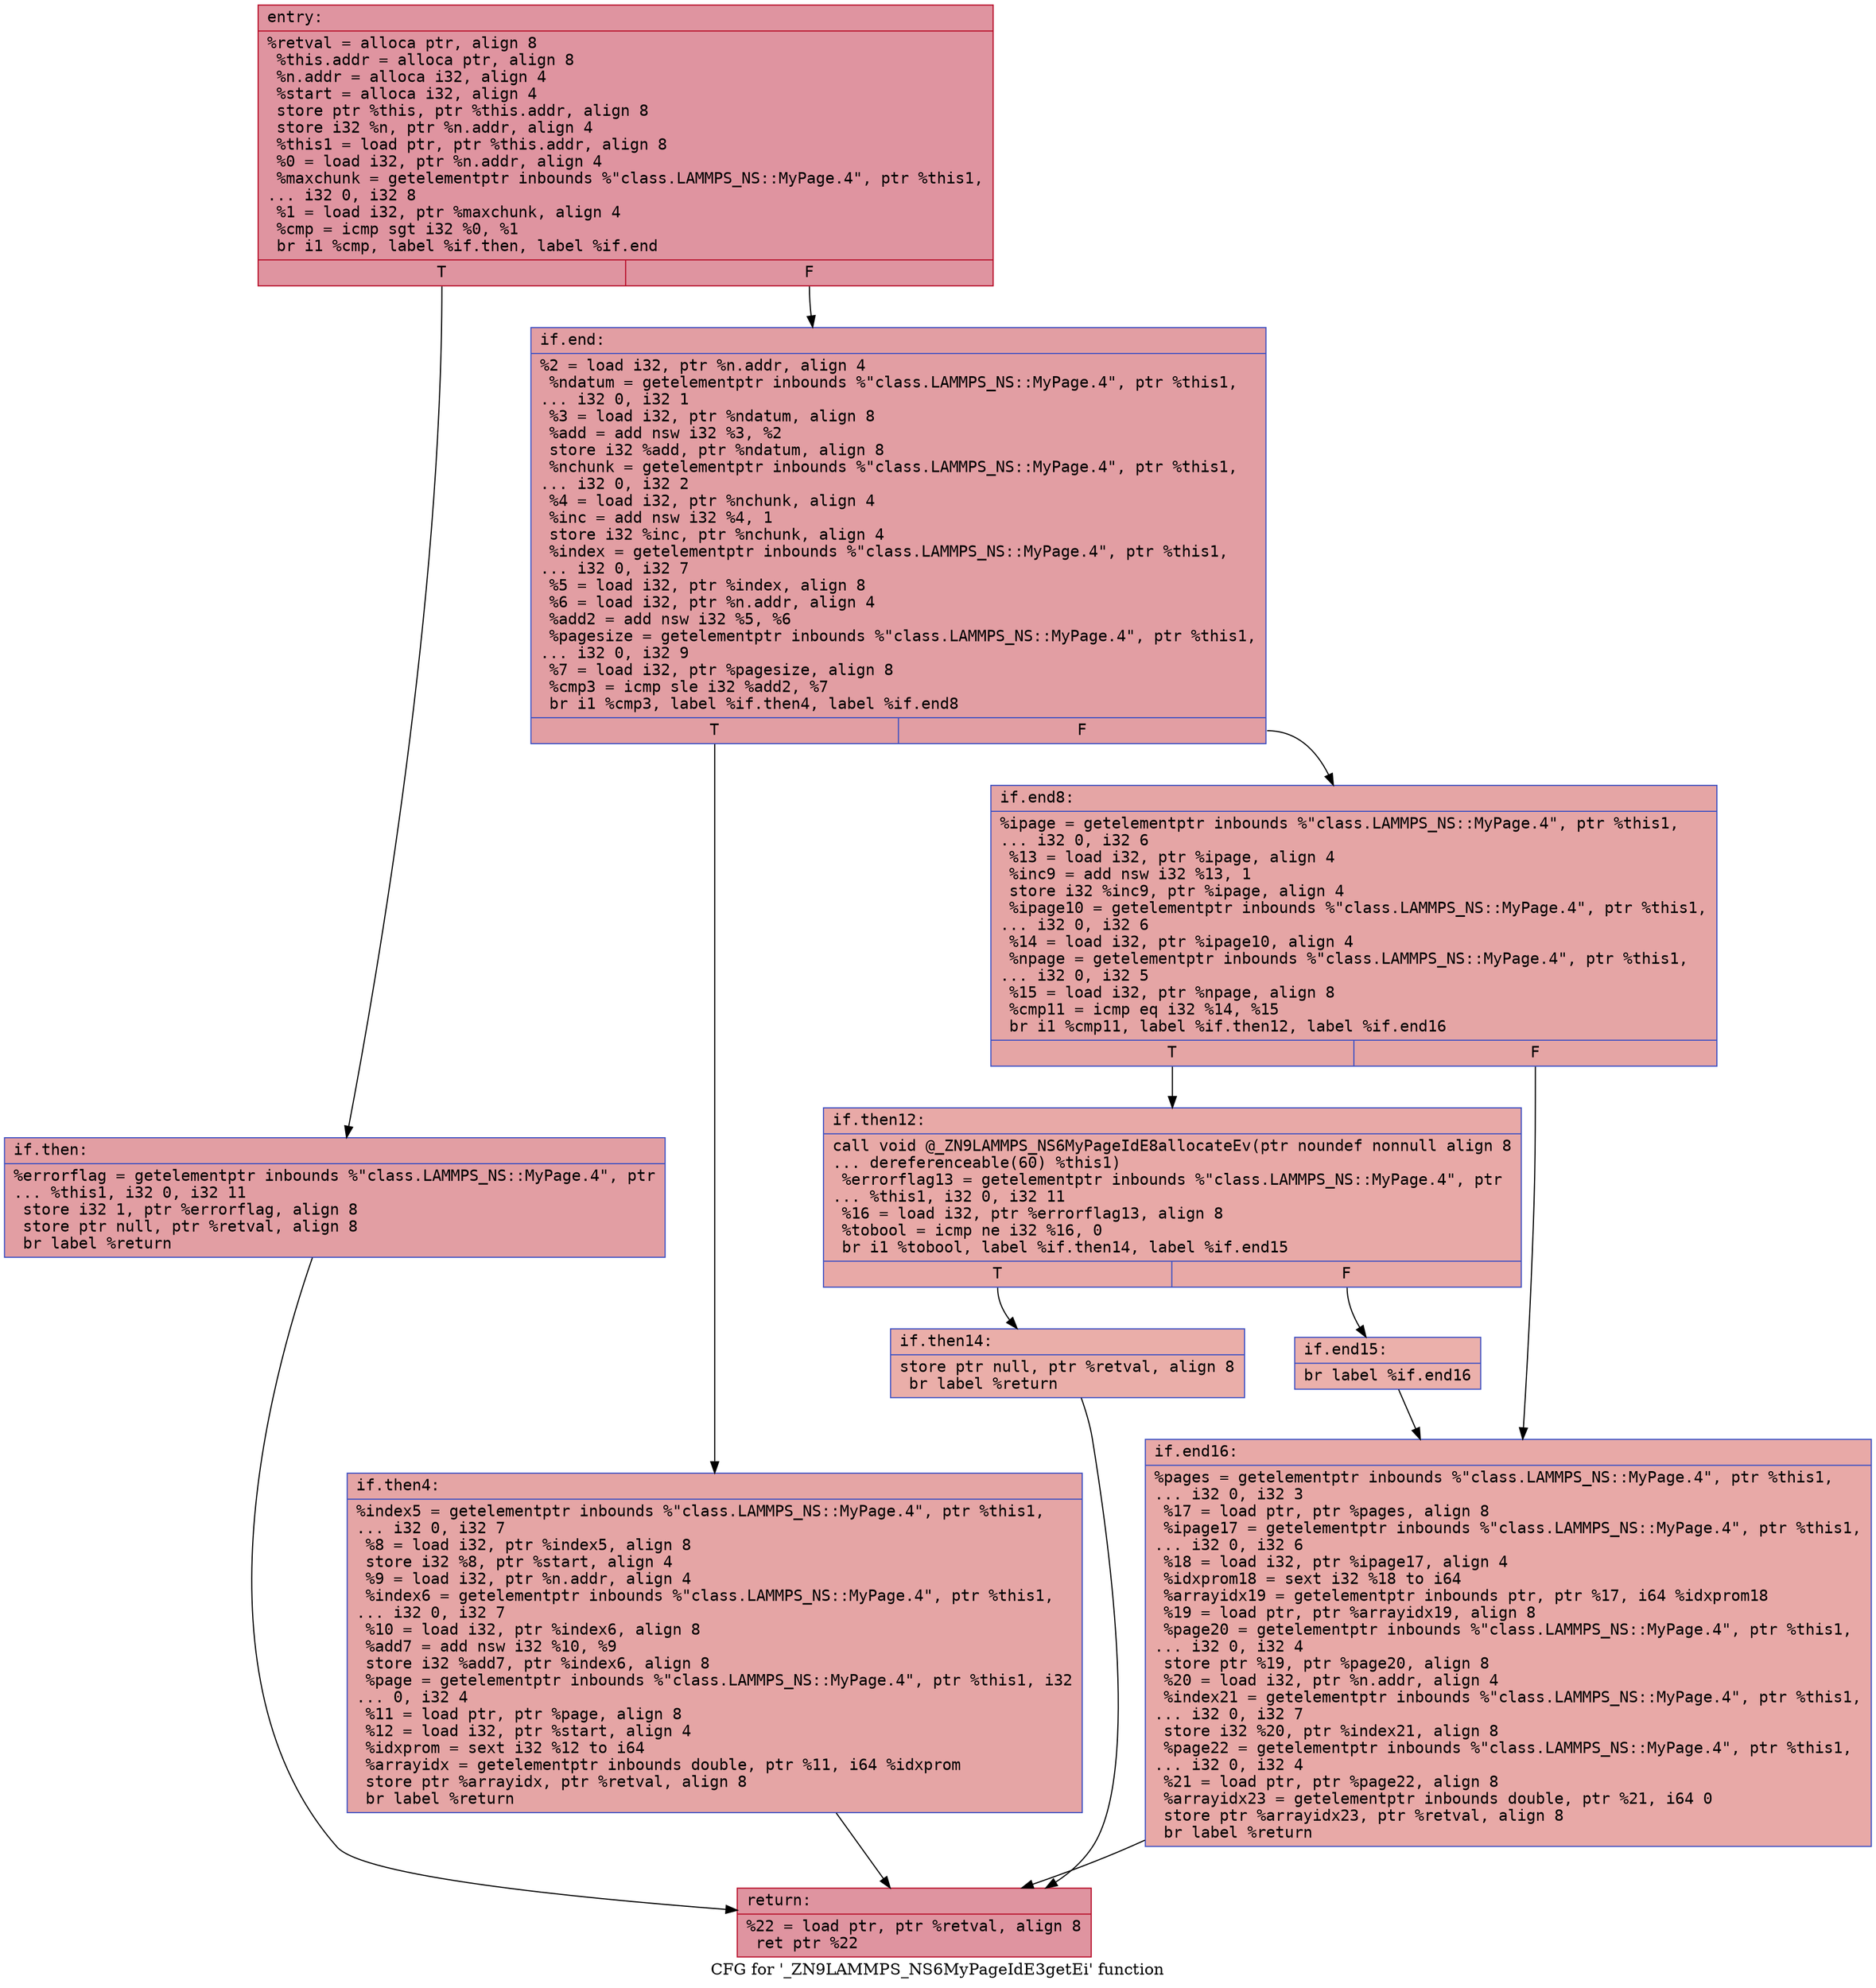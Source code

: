 digraph "CFG for '_ZN9LAMMPS_NS6MyPageIdE3getEi' function" {
	label="CFG for '_ZN9LAMMPS_NS6MyPageIdE3getEi' function";

	Node0x556aef9e76b0 [shape=record,color="#b70d28ff", style=filled, fillcolor="#b70d2870" fontname="Courier",label="{entry:\l|  %retval = alloca ptr, align 8\l  %this.addr = alloca ptr, align 8\l  %n.addr = alloca i32, align 4\l  %start = alloca i32, align 4\l  store ptr %this, ptr %this.addr, align 8\l  store i32 %n, ptr %n.addr, align 4\l  %this1 = load ptr, ptr %this.addr, align 8\l  %0 = load i32, ptr %n.addr, align 4\l  %maxchunk = getelementptr inbounds %\"class.LAMMPS_NS::MyPage.4\", ptr %this1,\l... i32 0, i32 8\l  %1 = load i32, ptr %maxchunk, align 4\l  %cmp = icmp sgt i32 %0, %1\l  br i1 %cmp, label %if.then, label %if.end\l|{<s0>T|<s1>F}}"];
	Node0x556aef9e76b0:s0 -> Node0x556aef9e7dc0[tooltip="entry -> if.then\nProbability 50.00%" ];
	Node0x556aef9e76b0:s1 -> Node0x556aef9e7e30[tooltip="entry -> if.end\nProbability 50.00%" ];
	Node0x556aef9e7dc0 [shape=record,color="#3d50c3ff", style=filled, fillcolor="#be242e70" fontname="Courier",label="{if.then:\l|  %errorflag = getelementptr inbounds %\"class.LAMMPS_NS::MyPage.4\", ptr\l... %this1, i32 0, i32 11\l  store i32 1, ptr %errorflag, align 8\l  store ptr null, ptr %retval, align 8\l  br label %return\l}"];
	Node0x556aef9e7dc0 -> Node0x556aef9e8280[tooltip="if.then -> return\nProbability 100.00%" ];
	Node0x556aef9e7e30 [shape=record,color="#3d50c3ff", style=filled, fillcolor="#be242e70" fontname="Courier",label="{if.end:\l|  %2 = load i32, ptr %n.addr, align 4\l  %ndatum = getelementptr inbounds %\"class.LAMMPS_NS::MyPage.4\", ptr %this1,\l... i32 0, i32 1\l  %3 = load i32, ptr %ndatum, align 8\l  %add = add nsw i32 %3, %2\l  store i32 %add, ptr %ndatum, align 8\l  %nchunk = getelementptr inbounds %\"class.LAMMPS_NS::MyPage.4\", ptr %this1,\l... i32 0, i32 2\l  %4 = load i32, ptr %nchunk, align 4\l  %inc = add nsw i32 %4, 1\l  store i32 %inc, ptr %nchunk, align 4\l  %index = getelementptr inbounds %\"class.LAMMPS_NS::MyPage.4\", ptr %this1,\l... i32 0, i32 7\l  %5 = load i32, ptr %index, align 8\l  %6 = load i32, ptr %n.addr, align 4\l  %add2 = add nsw i32 %5, %6\l  %pagesize = getelementptr inbounds %\"class.LAMMPS_NS::MyPage.4\", ptr %this1,\l... i32 0, i32 9\l  %7 = load i32, ptr %pagesize, align 8\l  %cmp3 = icmp sle i32 %add2, %7\l  br i1 %cmp3, label %if.then4, label %if.end8\l|{<s0>T|<s1>F}}"];
	Node0x556aef9e7e30:s0 -> Node0x556aef9e8db0[tooltip="if.end -> if.then4\nProbability 50.00%" ];
	Node0x556aef9e7e30:s1 -> Node0x556aef9e8e30[tooltip="if.end -> if.end8\nProbability 50.00%" ];
	Node0x556aef9e8db0 [shape=record,color="#3d50c3ff", style=filled, fillcolor="#c5333470" fontname="Courier",label="{if.then4:\l|  %index5 = getelementptr inbounds %\"class.LAMMPS_NS::MyPage.4\", ptr %this1,\l... i32 0, i32 7\l  %8 = load i32, ptr %index5, align 8\l  store i32 %8, ptr %start, align 4\l  %9 = load i32, ptr %n.addr, align 4\l  %index6 = getelementptr inbounds %\"class.LAMMPS_NS::MyPage.4\", ptr %this1,\l... i32 0, i32 7\l  %10 = load i32, ptr %index6, align 8\l  %add7 = add nsw i32 %10, %9\l  store i32 %add7, ptr %index6, align 8\l  %page = getelementptr inbounds %\"class.LAMMPS_NS::MyPage.4\", ptr %this1, i32\l... 0, i32 4\l  %11 = load ptr, ptr %page, align 8\l  %12 = load i32, ptr %start, align 4\l  %idxprom = sext i32 %12 to i64\l  %arrayidx = getelementptr inbounds double, ptr %11, i64 %idxprom\l  store ptr %arrayidx, ptr %retval, align 8\l  br label %return\l}"];
	Node0x556aef9e8db0 -> Node0x556aef9e8280[tooltip="if.then4 -> return\nProbability 100.00%" ];
	Node0x556aef9e8e30 [shape=record,color="#3d50c3ff", style=filled, fillcolor="#c5333470" fontname="Courier",label="{if.end8:\l|  %ipage = getelementptr inbounds %\"class.LAMMPS_NS::MyPage.4\", ptr %this1,\l... i32 0, i32 6\l  %13 = load i32, ptr %ipage, align 4\l  %inc9 = add nsw i32 %13, 1\l  store i32 %inc9, ptr %ipage, align 4\l  %ipage10 = getelementptr inbounds %\"class.LAMMPS_NS::MyPage.4\", ptr %this1,\l... i32 0, i32 6\l  %14 = load i32, ptr %ipage10, align 4\l  %npage = getelementptr inbounds %\"class.LAMMPS_NS::MyPage.4\", ptr %this1,\l... i32 0, i32 5\l  %15 = load i32, ptr %npage, align 8\l  %cmp11 = icmp eq i32 %14, %15\l  br i1 %cmp11, label %if.then12, label %if.end16\l|{<s0>T|<s1>F}}"];
	Node0x556aef9e8e30:s0 -> Node0x556aef9ea0d0[tooltip="if.end8 -> if.then12\nProbability 50.00%" ];
	Node0x556aef9e8e30:s1 -> Node0x556aef9ea150[tooltip="if.end8 -> if.end16\nProbability 50.00%" ];
	Node0x556aef9ea0d0 [shape=record,color="#3d50c3ff", style=filled, fillcolor="#ca3b3770" fontname="Courier",label="{if.then12:\l|  call void @_ZN9LAMMPS_NS6MyPageIdE8allocateEv(ptr noundef nonnull align 8\l... dereferenceable(60) %this1)\l  %errorflag13 = getelementptr inbounds %\"class.LAMMPS_NS::MyPage.4\", ptr\l... %this1, i32 0, i32 11\l  %16 = load i32, ptr %errorflag13, align 8\l  %tobool = icmp ne i32 %16, 0\l  br i1 %tobool, label %if.then14, label %if.end15\l|{<s0>T|<s1>F}}"];
	Node0x556aef9ea0d0:s0 -> Node0x556aef9ea5c0[tooltip="if.then12 -> if.then14\nProbability 62.50%" ];
	Node0x556aef9ea0d0:s1 -> Node0x556aef9ea610[tooltip="if.then12 -> if.end15\nProbability 37.50%" ];
	Node0x556aef9ea5c0 [shape=record,color="#3d50c3ff", style=filled, fillcolor="#d0473d70" fontname="Courier",label="{if.then14:\l|  store ptr null, ptr %retval, align 8\l  br label %return\l}"];
	Node0x556aef9ea5c0 -> Node0x556aef9e8280[tooltip="if.then14 -> return\nProbability 100.00%" ];
	Node0x556aef9ea610 [shape=record,color="#3d50c3ff", style=filled, fillcolor="#d24b4070" fontname="Courier",label="{if.end15:\l|  br label %if.end16\l}"];
	Node0x556aef9ea610 -> Node0x556aef9ea150[tooltip="if.end15 -> if.end16\nProbability 100.00%" ];
	Node0x556aef9ea150 [shape=record,color="#3d50c3ff", style=filled, fillcolor="#ca3b3770" fontname="Courier",label="{if.end16:\l|  %pages = getelementptr inbounds %\"class.LAMMPS_NS::MyPage.4\", ptr %this1,\l... i32 0, i32 3\l  %17 = load ptr, ptr %pages, align 8\l  %ipage17 = getelementptr inbounds %\"class.LAMMPS_NS::MyPage.4\", ptr %this1,\l... i32 0, i32 6\l  %18 = load i32, ptr %ipage17, align 4\l  %idxprom18 = sext i32 %18 to i64\l  %arrayidx19 = getelementptr inbounds ptr, ptr %17, i64 %idxprom18\l  %19 = load ptr, ptr %arrayidx19, align 8\l  %page20 = getelementptr inbounds %\"class.LAMMPS_NS::MyPage.4\", ptr %this1,\l... i32 0, i32 4\l  store ptr %19, ptr %page20, align 8\l  %20 = load i32, ptr %n.addr, align 4\l  %index21 = getelementptr inbounds %\"class.LAMMPS_NS::MyPage.4\", ptr %this1,\l... i32 0, i32 7\l  store i32 %20, ptr %index21, align 8\l  %page22 = getelementptr inbounds %\"class.LAMMPS_NS::MyPage.4\", ptr %this1,\l... i32 0, i32 4\l  %21 = load ptr, ptr %page22, align 8\l  %arrayidx23 = getelementptr inbounds double, ptr %21, i64 0\l  store ptr %arrayidx23, ptr %retval, align 8\l  br label %return\l}"];
	Node0x556aef9ea150 -> Node0x556aef9e8280[tooltip="if.end16 -> return\nProbability 100.00%" ];
	Node0x556aef9e8280 [shape=record,color="#b70d28ff", style=filled, fillcolor="#b70d2870" fontname="Courier",label="{return:\l|  %22 = load ptr, ptr %retval, align 8\l  ret ptr %22\l}"];
}
